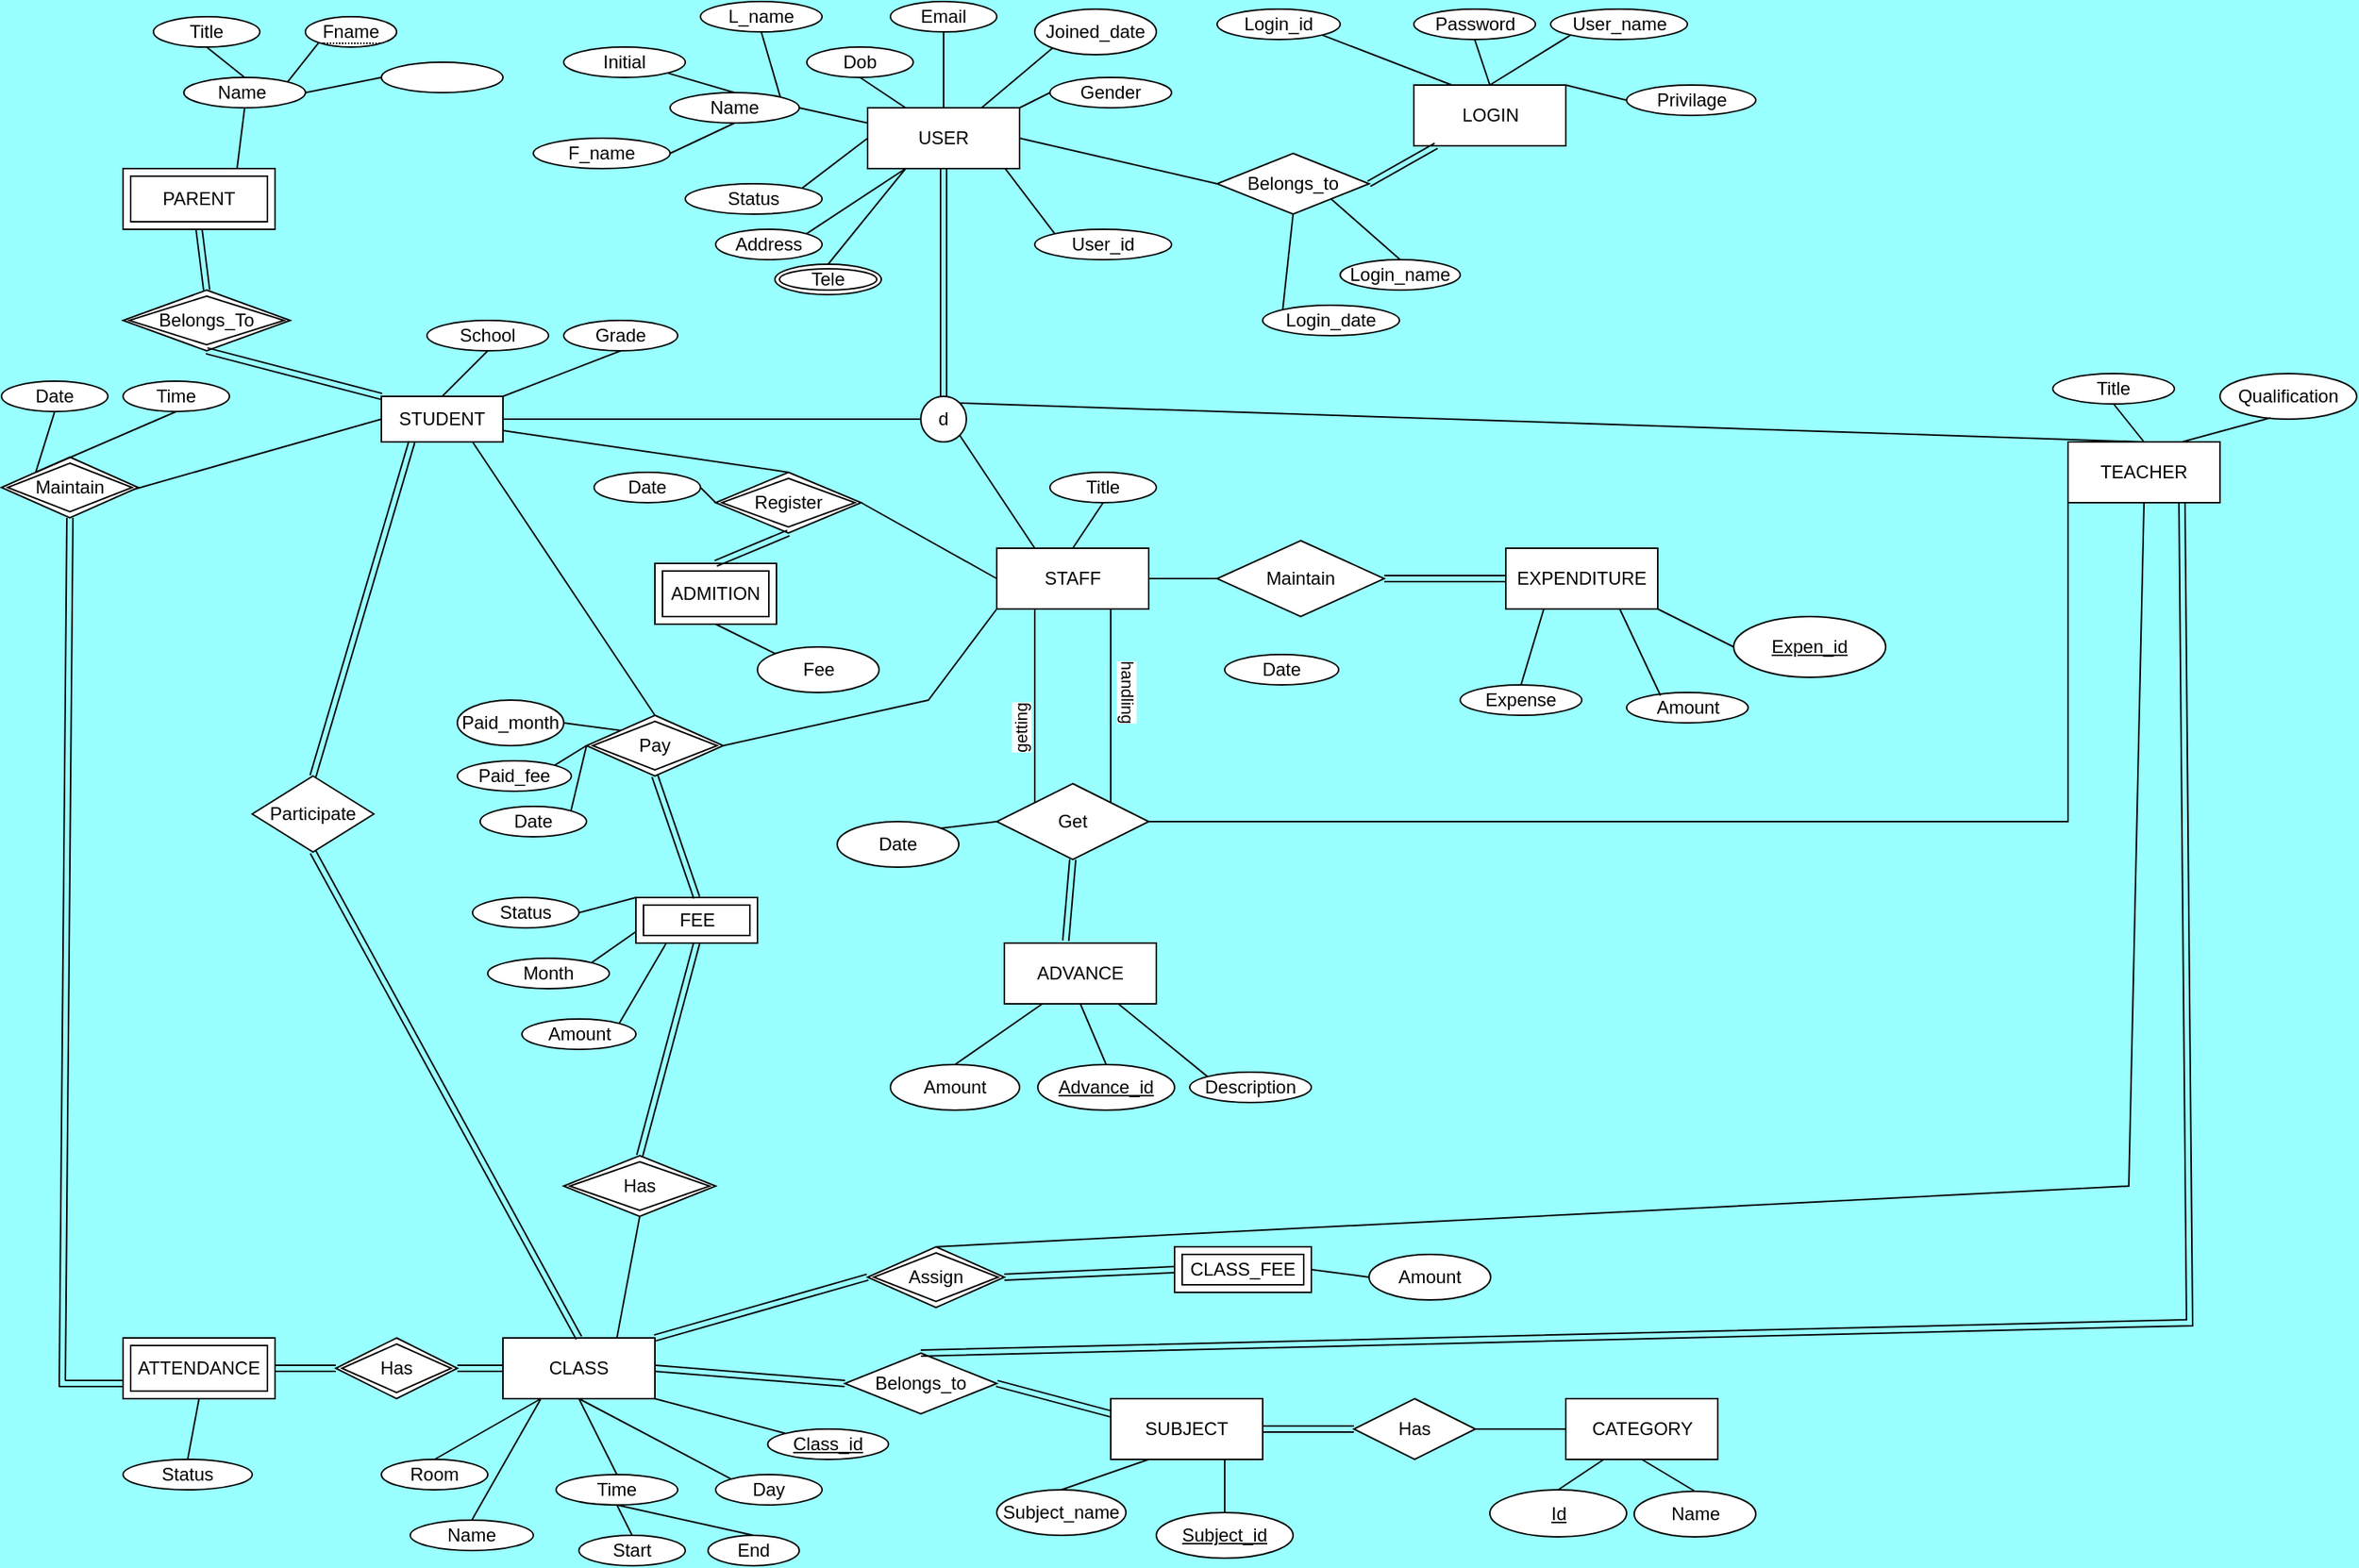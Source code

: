 <mxfile version="14.7.7" type="github">
  <diagram id="R2lEEEUBdFMjLlhIrx00" name="Page-1">
    <mxGraphModel dx="2370" dy="1323" grid="0" gridSize="10" guides="1" tooltips="1" connect="1" arrows="1" fold="1" page="1" pageScale="1" pageWidth="1654" pageHeight="1169" background="#99FFFF" math="0" shadow="0" extFonts="Permanent Marker^https://fonts.googleapis.com/css?family=Permanent+Marker">
      <root>
        <mxCell id="0" />
        <mxCell id="1" parent="0" />
        <mxCell id="NtvPKGdxY3lAQxpsx7hb-1" value="PARENT" style="shape=ext;margin=3;double=1;whiteSpace=wrap;html=1;align=center;" vertex="1" parent="1">
          <mxGeometry x="143" y="206" width="100" height="40" as="geometry" />
        </mxCell>
        <mxCell id="NtvPKGdxY3lAQxpsx7hb-2" value="Name&amp;nbsp;" style="ellipse;whiteSpace=wrap;html=1;align=center;" vertex="1" parent="1">
          <mxGeometry x="183" y="146" width="80" height="20" as="geometry" />
        </mxCell>
        <mxCell id="NtvPKGdxY3lAQxpsx7hb-3" value="" style="ellipse;whiteSpace=wrap;html=1;align=center;" vertex="1" parent="1">
          <mxGeometry x="313" y="136" width="80" height="20" as="geometry" />
        </mxCell>
        <mxCell id="NtvPKGdxY3lAQxpsx7hb-4" value="Title" style="ellipse;whiteSpace=wrap;html=1;align=center;" vertex="1" parent="1">
          <mxGeometry x="163" y="106" width="70" height="20" as="geometry" />
        </mxCell>
        <mxCell id="NtvPKGdxY3lAQxpsx7hb-5" value="&lt;span style=&quot;border-bottom: 1px dotted&quot;&gt;Fname&lt;/span&gt;" style="ellipse;whiteSpace=wrap;html=1;align=center;" vertex="1" parent="1">
          <mxGeometry x="263" y="106" width="60" height="20" as="geometry" />
        </mxCell>
        <mxCell id="NtvPKGdxY3lAQxpsx7hb-6" value="" style="endArrow=none;html=1;rounded=0;entryX=0;entryY=0.5;entryDx=0;entryDy=0;exitX=1;exitY=0.5;exitDx=0;exitDy=0;" edge="1" parent="1" source="NtvPKGdxY3lAQxpsx7hb-2" target="NtvPKGdxY3lAQxpsx7hb-3">
          <mxGeometry relative="1" as="geometry">
            <mxPoint x="403" y="456" as="sourcePoint" />
            <mxPoint x="563" y="456" as="targetPoint" />
          </mxGeometry>
        </mxCell>
        <mxCell id="NtvPKGdxY3lAQxpsx7hb-7" value="" style="endArrow=none;html=1;rounded=0;entryX=0;entryY=1;entryDx=0;entryDy=0;exitX=1;exitY=0;exitDx=0;exitDy=0;" edge="1" parent="1" source="NtvPKGdxY3lAQxpsx7hb-2" target="NtvPKGdxY3lAQxpsx7hb-5">
          <mxGeometry relative="1" as="geometry">
            <mxPoint x="403" y="456" as="sourcePoint" />
            <mxPoint x="563" y="456" as="targetPoint" />
          </mxGeometry>
        </mxCell>
        <mxCell id="NtvPKGdxY3lAQxpsx7hb-8" value="" style="endArrow=none;html=1;rounded=0;entryX=0.5;entryY=1;entryDx=0;entryDy=0;exitX=0.5;exitY=0;exitDx=0;exitDy=0;" edge="1" parent="1" source="NtvPKGdxY3lAQxpsx7hb-2" target="NtvPKGdxY3lAQxpsx7hb-4">
          <mxGeometry relative="1" as="geometry">
            <mxPoint x="403" y="456" as="sourcePoint" />
            <mxPoint x="563" y="456" as="targetPoint" />
          </mxGeometry>
        </mxCell>
        <mxCell id="NtvPKGdxY3lAQxpsx7hb-9" value="" style="endArrow=none;html=1;rounded=0;entryX=0.5;entryY=1;entryDx=0;entryDy=0;exitX=0.75;exitY=0;exitDx=0;exitDy=0;" edge="1" parent="1" source="NtvPKGdxY3lAQxpsx7hb-1" target="NtvPKGdxY3lAQxpsx7hb-2">
          <mxGeometry relative="1" as="geometry">
            <mxPoint x="403" y="456" as="sourcePoint" />
            <mxPoint x="563" y="456" as="targetPoint" />
          </mxGeometry>
        </mxCell>
        <mxCell id="NtvPKGdxY3lAQxpsx7hb-10" value="Belongs_To" style="shape=rhombus;double=1;perimeter=rhombusPerimeter;whiteSpace=wrap;html=1;align=center;" vertex="1" parent="1">
          <mxGeometry x="143" y="286" width="110" height="40" as="geometry" />
        </mxCell>
        <mxCell id="NtvPKGdxY3lAQxpsx7hb-11" value="STUDENT" style="whiteSpace=wrap;html=1;align=center;" vertex="1" parent="1">
          <mxGeometry x="313" y="356" width="80" height="30" as="geometry" />
        </mxCell>
        <mxCell id="NtvPKGdxY3lAQxpsx7hb-12" value="" style="shape=link;html=1;rounded=0;exitX=0.5;exitY=1;exitDx=0;exitDy=0;entryX=0.5;entryY=0;entryDx=0;entryDy=0;" edge="1" parent="1" source="NtvPKGdxY3lAQxpsx7hb-1" target="NtvPKGdxY3lAQxpsx7hb-10">
          <mxGeometry relative="1" as="geometry">
            <mxPoint x="403" y="386" as="sourcePoint" />
            <mxPoint x="563" y="386" as="targetPoint" />
          </mxGeometry>
        </mxCell>
        <mxCell id="NtvPKGdxY3lAQxpsx7hb-13" value="" style="shape=link;html=1;rounded=0;entryX=0;entryY=0;entryDx=0;entryDy=0;" edge="1" parent="1" target="NtvPKGdxY3lAQxpsx7hb-11">
          <mxGeometry relative="1" as="geometry">
            <mxPoint x="198" y="326" as="sourcePoint" />
            <mxPoint x="563" y="386" as="targetPoint" />
          </mxGeometry>
        </mxCell>
        <mxCell id="NtvPKGdxY3lAQxpsx7hb-14" value="School" style="ellipse;whiteSpace=wrap;html=1;align=center;" vertex="1" parent="1">
          <mxGeometry x="343" y="306" width="80" height="20" as="geometry" />
        </mxCell>
        <mxCell id="NtvPKGdxY3lAQxpsx7hb-15" value="Grade" style="ellipse;whiteSpace=wrap;html=1;align=center;" vertex="1" parent="1">
          <mxGeometry x="433" y="306" width="75" height="20" as="geometry" />
        </mxCell>
        <mxCell id="NtvPKGdxY3lAQxpsx7hb-16" value="" style="endArrow=none;html=1;rounded=0;entryX=0.5;entryY=1;entryDx=0;entryDy=0;entryPerimeter=0;exitX=0.5;exitY=0;exitDx=0;exitDy=0;" edge="1" parent="1" source="NtvPKGdxY3lAQxpsx7hb-11" target="NtvPKGdxY3lAQxpsx7hb-14">
          <mxGeometry relative="1" as="geometry">
            <mxPoint x="373" y="196" as="sourcePoint" />
            <mxPoint x="533" y="196" as="targetPoint" />
          </mxGeometry>
        </mxCell>
        <mxCell id="NtvPKGdxY3lAQxpsx7hb-17" value="" style="endArrow=none;html=1;rounded=0;entryX=0.5;entryY=1;entryDx=0;entryDy=0;exitX=1;exitY=0;exitDx=0;exitDy=0;" edge="1" parent="1" source="NtvPKGdxY3lAQxpsx7hb-11" target="NtvPKGdxY3lAQxpsx7hb-15">
          <mxGeometry relative="1" as="geometry">
            <mxPoint x="373" y="196" as="sourcePoint" />
            <mxPoint x="533" y="196" as="targetPoint" />
          </mxGeometry>
        </mxCell>
        <mxCell id="NtvPKGdxY3lAQxpsx7hb-18" value="USER" style="whiteSpace=wrap;html=1;align=center;" vertex="1" parent="1">
          <mxGeometry x="633" y="166" width="100" height="40" as="geometry" />
        </mxCell>
        <mxCell id="NtvPKGdxY3lAQxpsx7hb-19" value="F_name" style="ellipse;whiteSpace=wrap;html=1;align=center;" vertex="1" parent="1">
          <mxGeometry x="413" y="186" width="90" height="20" as="geometry" />
        </mxCell>
        <mxCell id="NtvPKGdxY3lAQxpsx7hb-20" value="Name" style="ellipse;whiteSpace=wrap;html=1;align=center;" vertex="1" parent="1">
          <mxGeometry x="503" y="156" width="85" height="20" as="geometry" />
        </mxCell>
        <mxCell id="NtvPKGdxY3lAQxpsx7hb-21" value="Initial" style="ellipse;whiteSpace=wrap;html=1;align=center;" vertex="1" parent="1">
          <mxGeometry x="433" y="126" width="80" height="20" as="geometry" />
        </mxCell>
        <mxCell id="NtvPKGdxY3lAQxpsx7hb-22" value="L_name" style="ellipse;whiteSpace=wrap;html=1;align=center;" vertex="1" parent="1">
          <mxGeometry x="523" y="96" width="80" height="20" as="geometry" />
        </mxCell>
        <mxCell id="NtvPKGdxY3lAQxpsx7hb-23" value="Status" style="ellipse;whiteSpace=wrap;html=1;align=center;" vertex="1" parent="1">
          <mxGeometry x="513" y="216" width="90" height="20" as="geometry" />
        </mxCell>
        <mxCell id="NtvPKGdxY3lAQxpsx7hb-24" value="Address" style="ellipse;whiteSpace=wrap;html=1;align=center;" vertex="1" parent="1">
          <mxGeometry x="533" y="246" width="70" height="20" as="geometry" />
        </mxCell>
        <mxCell id="NtvPKGdxY3lAQxpsx7hb-25" value="Tele" style="ellipse;shape=doubleEllipse;margin=3;whiteSpace=wrap;html=1;align=center;" vertex="1" parent="1">
          <mxGeometry x="572" y="269" width="70" height="20" as="geometry" />
        </mxCell>
        <mxCell id="NtvPKGdxY3lAQxpsx7hb-26" value="Dob" style="ellipse;whiteSpace=wrap;html=1;align=center;" vertex="1" parent="1">
          <mxGeometry x="593" y="126" width="70" height="20" as="geometry" />
        </mxCell>
        <mxCell id="NtvPKGdxY3lAQxpsx7hb-27" value="Email" style="ellipse;whiteSpace=wrap;html=1;align=center;" vertex="1" parent="1">
          <mxGeometry x="648" y="96" width="70" height="20" as="geometry" />
        </mxCell>
        <mxCell id="NtvPKGdxY3lAQxpsx7hb-28" value="Joined_date" style="ellipse;whiteSpace=wrap;html=1;align=center;" vertex="1" parent="1">
          <mxGeometry x="743" y="101" width="80" height="30" as="geometry" />
        </mxCell>
        <mxCell id="NtvPKGdxY3lAQxpsx7hb-29" value="Gender" style="ellipse;whiteSpace=wrap;html=1;align=center;" vertex="1" parent="1">
          <mxGeometry x="753" y="146" width="80" height="20" as="geometry" />
        </mxCell>
        <mxCell id="NtvPKGdxY3lAQxpsx7hb-30" value="User_id" style="ellipse;whiteSpace=wrap;html=1;align=center;" vertex="1" parent="1">
          <mxGeometry x="743" y="246" width="90" height="20" as="geometry" />
        </mxCell>
        <mxCell id="NtvPKGdxY3lAQxpsx7hb-31" value="" style="endArrow=none;html=1;rounded=0;entryX=0;entryY=0.25;entryDx=0;entryDy=0;exitX=1;exitY=0.5;exitDx=0;exitDy=0;" edge="1" parent="1" source="NtvPKGdxY3lAQxpsx7hb-20" target="NtvPKGdxY3lAQxpsx7hb-18">
          <mxGeometry relative="1" as="geometry">
            <mxPoint x="403" y="246" as="sourcePoint" />
            <mxPoint x="563" y="246" as="targetPoint" />
          </mxGeometry>
        </mxCell>
        <mxCell id="NtvPKGdxY3lAQxpsx7hb-32" value="" style="endArrow=none;html=1;rounded=0;entryX=0.5;entryY=1;entryDx=0;entryDy=0;exitX=1;exitY=0.5;exitDx=0;exitDy=0;" edge="1" parent="1" source="NtvPKGdxY3lAQxpsx7hb-19" target="NtvPKGdxY3lAQxpsx7hb-20">
          <mxGeometry relative="1" as="geometry">
            <mxPoint x="403" y="246" as="sourcePoint" />
            <mxPoint x="563" y="246" as="targetPoint" />
          </mxGeometry>
        </mxCell>
        <mxCell id="NtvPKGdxY3lAQxpsx7hb-33" value="" style="endArrow=none;html=1;rounded=0;entryX=0.5;entryY=0;entryDx=0;entryDy=0;exitX=1;exitY=1;exitDx=0;exitDy=0;" edge="1" parent="1" source="NtvPKGdxY3lAQxpsx7hb-21" target="NtvPKGdxY3lAQxpsx7hb-20">
          <mxGeometry relative="1" as="geometry">
            <mxPoint x="403" y="246" as="sourcePoint" />
            <mxPoint x="563" y="246" as="targetPoint" />
          </mxGeometry>
        </mxCell>
        <mxCell id="NtvPKGdxY3lAQxpsx7hb-34" value="" style="endArrow=none;html=1;rounded=0;entryX=1;entryY=0;entryDx=0;entryDy=0;exitX=0.5;exitY=1;exitDx=0;exitDy=0;" edge="1" parent="1" source="NtvPKGdxY3lAQxpsx7hb-22" target="NtvPKGdxY3lAQxpsx7hb-20">
          <mxGeometry relative="1" as="geometry">
            <mxPoint x="403" y="246" as="sourcePoint" />
            <mxPoint x="563" y="246" as="targetPoint" />
          </mxGeometry>
        </mxCell>
        <mxCell id="NtvPKGdxY3lAQxpsx7hb-35" value="" style="endArrow=none;html=1;rounded=0;entryX=0.25;entryY=0;entryDx=0;entryDy=0;exitX=0.5;exitY=1;exitDx=0;exitDy=0;" edge="1" parent="1" source="NtvPKGdxY3lAQxpsx7hb-26" target="NtvPKGdxY3lAQxpsx7hb-18">
          <mxGeometry relative="1" as="geometry">
            <mxPoint x="403" y="246" as="sourcePoint" />
            <mxPoint x="563" y="246" as="targetPoint" />
          </mxGeometry>
        </mxCell>
        <mxCell id="NtvPKGdxY3lAQxpsx7hb-36" value="" style="endArrow=none;html=1;rounded=0;entryX=0.5;entryY=0;entryDx=0;entryDy=0;exitX=0.5;exitY=1;exitDx=0;exitDy=0;" edge="1" parent="1" source="NtvPKGdxY3lAQxpsx7hb-27" target="NtvPKGdxY3lAQxpsx7hb-18">
          <mxGeometry relative="1" as="geometry">
            <mxPoint x="403" y="246" as="sourcePoint" />
            <mxPoint x="563" y="246" as="targetPoint" />
          </mxGeometry>
        </mxCell>
        <mxCell id="NtvPKGdxY3lAQxpsx7hb-37" value="" style="endArrow=none;html=1;rounded=0;entryX=0.75;entryY=0;entryDx=0;entryDy=0;exitX=0;exitY=1;exitDx=0;exitDy=0;" edge="1" parent="1" source="NtvPKGdxY3lAQxpsx7hb-28" target="NtvPKGdxY3lAQxpsx7hb-18">
          <mxGeometry relative="1" as="geometry">
            <mxPoint x="403" y="246" as="sourcePoint" />
            <mxPoint x="563" y="246" as="targetPoint" />
          </mxGeometry>
        </mxCell>
        <mxCell id="NtvPKGdxY3lAQxpsx7hb-38" value="" style="endArrow=none;html=1;rounded=0;exitX=1;exitY=0;exitDx=0;exitDy=0;entryX=0;entryY=0.5;entryDx=0;entryDy=0;" edge="1" parent="1" source="NtvPKGdxY3lAQxpsx7hb-18" target="NtvPKGdxY3lAQxpsx7hb-29">
          <mxGeometry relative="1" as="geometry">
            <mxPoint x="403" y="246" as="sourcePoint" />
            <mxPoint x="763" y="156" as="targetPoint" />
          </mxGeometry>
        </mxCell>
        <mxCell id="NtvPKGdxY3lAQxpsx7hb-39" value="" style="endArrow=none;html=1;rounded=0;entryX=0;entryY=0.5;entryDx=0;entryDy=0;exitX=1;exitY=0;exitDx=0;exitDy=0;" edge="1" parent="1" source="NtvPKGdxY3lAQxpsx7hb-23" target="NtvPKGdxY3lAQxpsx7hb-18">
          <mxGeometry relative="1" as="geometry">
            <mxPoint x="403" y="246" as="sourcePoint" />
            <mxPoint x="563" y="246" as="targetPoint" />
          </mxGeometry>
        </mxCell>
        <mxCell id="NtvPKGdxY3lAQxpsx7hb-40" value="" style="endArrow=none;html=1;rounded=0;entryX=0.25;entryY=1;entryDx=0;entryDy=0;exitX=1;exitY=0;exitDx=0;exitDy=0;" edge="1" parent="1" source="NtvPKGdxY3lAQxpsx7hb-24" target="NtvPKGdxY3lAQxpsx7hb-18">
          <mxGeometry relative="1" as="geometry">
            <mxPoint x="403" y="246" as="sourcePoint" />
            <mxPoint x="563" y="246" as="targetPoint" />
          </mxGeometry>
        </mxCell>
        <mxCell id="NtvPKGdxY3lAQxpsx7hb-41" value="" style="endArrow=none;html=1;rounded=0;entryX=0.25;entryY=1;entryDx=0;entryDy=0;exitX=0.5;exitY=0;exitDx=0;exitDy=0;" edge="1" parent="1" source="NtvPKGdxY3lAQxpsx7hb-25" target="NtvPKGdxY3lAQxpsx7hb-18">
          <mxGeometry relative="1" as="geometry">
            <mxPoint x="403" y="246" as="sourcePoint" />
            <mxPoint x="563" y="246" as="targetPoint" />
          </mxGeometry>
        </mxCell>
        <mxCell id="NtvPKGdxY3lAQxpsx7hb-42" value="" style="endArrow=none;html=1;rounded=0;entryX=0.904;entryY=0.996;entryDx=0;entryDy=0;entryPerimeter=0;exitX=0;exitY=0;exitDx=0;exitDy=0;" edge="1" parent="1" source="NtvPKGdxY3lAQxpsx7hb-30" target="NtvPKGdxY3lAQxpsx7hb-18">
          <mxGeometry relative="1" as="geometry">
            <mxPoint x="403" y="246" as="sourcePoint" />
            <mxPoint x="563" y="246" as="targetPoint" />
          </mxGeometry>
        </mxCell>
        <mxCell id="NtvPKGdxY3lAQxpsx7hb-43" value="LOGIN" style="whiteSpace=wrap;html=1;align=center;" vertex="1" parent="1">
          <mxGeometry x="992.5" y="151" width="100" height="40" as="geometry" />
        </mxCell>
        <mxCell id="NtvPKGdxY3lAQxpsx7hb-44" value="Login_id" style="ellipse;whiteSpace=wrap;html=1;align=center;" vertex="1" parent="1">
          <mxGeometry x="863" y="101" width="81" height="20" as="geometry" />
        </mxCell>
        <mxCell id="NtvPKGdxY3lAQxpsx7hb-45" value="Password" style="ellipse;whiteSpace=wrap;html=1;align=center;" vertex="1" parent="1">
          <mxGeometry x="992.5" y="101" width="80" height="20" as="geometry" />
        </mxCell>
        <mxCell id="NtvPKGdxY3lAQxpsx7hb-46" value="User_name" style="ellipse;whiteSpace=wrap;html=1;align=center;" vertex="1" parent="1">
          <mxGeometry x="1082.5" y="101" width="90" height="20" as="geometry" />
        </mxCell>
        <mxCell id="NtvPKGdxY3lAQxpsx7hb-47" value="Privilage" style="ellipse;whiteSpace=wrap;html=1;align=center;" vertex="1" parent="1">
          <mxGeometry x="1132.5" y="151" width="85" height="20" as="geometry" />
        </mxCell>
        <mxCell id="NtvPKGdxY3lAQxpsx7hb-48" value="" style="endArrow=none;html=1;rounded=0;entryX=1;entryY=1;entryDx=0;entryDy=0;exitX=0.25;exitY=0;exitDx=0;exitDy=0;" edge="1" parent="1" source="NtvPKGdxY3lAQxpsx7hb-43" target="NtvPKGdxY3lAQxpsx7hb-44">
          <mxGeometry relative="1" as="geometry">
            <mxPoint x="402.5" y="241" as="sourcePoint" />
            <mxPoint x="943" y="116" as="targetPoint" />
          </mxGeometry>
        </mxCell>
        <mxCell id="NtvPKGdxY3lAQxpsx7hb-49" value="" style="endArrow=none;html=1;rounded=0;entryX=0.5;entryY=1;entryDx=0;entryDy=0;exitX=0.5;exitY=0;exitDx=0;exitDy=0;" edge="1" parent="1" source="NtvPKGdxY3lAQxpsx7hb-43" target="NtvPKGdxY3lAQxpsx7hb-45">
          <mxGeometry relative="1" as="geometry">
            <mxPoint x="402.5" y="241" as="sourcePoint" />
            <mxPoint x="562.5" y="241" as="targetPoint" />
          </mxGeometry>
        </mxCell>
        <mxCell id="NtvPKGdxY3lAQxpsx7hb-50" value="" style="endArrow=none;html=1;rounded=0;entryX=0;entryY=1;entryDx=0;entryDy=0;exitX=0.5;exitY=0;exitDx=0;exitDy=0;" edge="1" parent="1" source="NtvPKGdxY3lAQxpsx7hb-43" target="NtvPKGdxY3lAQxpsx7hb-46">
          <mxGeometry relative="1" as="geometry">
            <mxPoint x="402.5" y="241" as="sourcePoint" />
            <mxPoint x="562.5" y="241" as="targetPoint" />
          </mxGeometry>
        </mxCell>
        <mxCell id="NtvPKGdxY3lAQxpsx7hb-51" value="" style="endArrow=none;html=1;rounded=0;entryX=0;entryY=0.5;entryDx=0;entryDy=0;exitX=1;exitY=0;exitDx=0;exitDy=0;" edge="1" parent="1" source="NtvPKGdxY3lAQxpsx7hb-43" target="NtvPKGdxY3lAQxpsx7hb-47">
          <mxGeometry relative="1" as="geometry">
            <mxPoint x="1102.5" y="171" as="sourcePoint" />
            <mxPoint x="1132.5" y="151" as="targetPoint" />
          </mxGeometry>
        </mxCell>
        <mxCell id="NtvPKGdxY3lAQxpsx7hb-52" value="" style="shape=link;html=1;rounded=0;exitX=1;exitY=0.5;exitDx=0;exitDy=0;" edge="1" parent="1" source="NtvPKGdxY3lAQxpsx7hb-53" target="NtvPKGdxY3lAQxpsx7hb-43">
          <mxGeometry relative="1" as="geometry">
            <mxPoint x="1042.5" y="261" as="sourcePoint" />
            <mxPoint x="562.5" y="241" as="targetPoint" />
          </mxGeometry>
        </mxCell>
        <mxCell id="NtvPKGdxY3lAQxpsx7hb-53" value="Belongs_to" style="shape=rhombus;perimeter=rhombusPerimeter;whiteSpace=wrap;html=1;align=center;" vertex="1" parent="1">
          <mxGeometry x="863" y="196" width="100" height="40" as="geometry" />
        </mxCell>
        <mxCell id="NtvPKGdxY3lAQxpsx7hb-54" value="" style="endArrow=none;html=1;rounded=0;entryX=0;entryY=0.5;entryDx=0;entryDy=0;exitX=1;exitY=0.5;exitDx=0;exitDy=0;" edge="1" parent="1" source="NtvPKGdxY3lAQxpsx7hb-18" target="NtvPKGdxY3lAQxpsx7hb-53">
          <mxGeometry relative="1" as="geometry">
            <mxPoint x="403" y="386" as="sourcePoint" />
            <mxPoint x="563" y="386" as="targetPoint" />
          </mxGeometry>
        </mxCell>
        <mxCell id="NtvPKGdxY3lAQxpsx7hb-55" value="Login_name" style="ellipse;whiteSpace=wrap;html=1;align=center;" vertex="1" parent="1">
          <mxGeometry x="944" y="266" width="79" height="20" as="geometry" />
        </mxCell>
        <mxCell id="NtvPKGdxY3lAQxpsx7hb-56" value="Login_date" style="ellipse;whiteSpace=wrap;html=1;align=center;" vertex="1" parent="1">
          <mxGeometry x="893" y="296" width="90" height="20" as="geometry" />
        </mxCell>
        <mxCell id="NtvPKGdxY3lAQxpsx7hb-57" value="" style="endArrow=none;html=1;rounded=0;entryX=0.5;entryY=1;entryDx=0;entryDy=0;exitX=0;exitY=0;exitDx=0;exitDy=0;" edge="1" parent="1" source="NtvPKGdxY3lAQxpsx7hb-56" target="NtvPKGdxY3lAQxpsx7hb-53">
          <mxGeometry relative="1" as="geometry">
            <mxPoint x="403" y="386" as="sourcePoint" />
            <mxPoint x="563" y="386" as="targetPoint" />
          </mxGeometry>
        </mxCell>
        <mxCell id="NtvPKGdxY3lAQxpsx7hb-58" value="" style="endArrow=none;html=1;rounded=0;entryX=1;entryY=1;entryDx=0;entryDy=0;exitX=0.5;exitY=0;exitDx=0;exitDy=0;" edge="1" parent="1" source="NtvPKGdxY3lAQxpsx7hb-55" target="NtvPKGdxY3lAQxpsx7hb-53">
          <mxGeometry relative="1" as="geometry">
            <mxPoint x="403" y="386" as="sourcePoint" />
            <mxPoint x="563" y="386" as="targetPoint" />
          </mxGeometry>
        </mxCell>
        <mxCell id="NtvPKGdxY3lAQxpsx7hb-59" value="" style="shape=link;html=1;rounded=0;entryX=0.5;entryY=1;entryDx=0;entryDy=0;exitX=0.5;exitY=0;exitDx=0;exitDy=0;" edge="1" parent="1" source="NtvPKGdxY3lAQxpsx7hb-60" target="NtvPKGdxY3lAQxpsx7hb-18">
          <mxGeometry relative="1" as="geometry">
            <mxPoint x="683" y="356" as="sourcePoint" />
            <mxPoint x="563" y="386" as="targetPoint" />
          </mxGeometry>
        </mxCell>
        <mxCell id="NtvPKGdxY3lAQxpsx7hb-60" value="d" style="ellipse;whiteSpace=wrap;html=1;aspect=fixed;" vertex="1" parent="1">
          <mxGeometry x="668" y="356" width="30" height="30" as="geometry" />
        </mxCell>
        <mxCell id="NtvPKGdxY3lAQxpsx7hb-61" value="" style="endArrow=none;html=1;rounded=0;entryX=0;entryY=0.5;entryDx=0;entryDy=0;exitX=1;exitY=0.5;exitDx=0;exitDy=0;" edge="1" parent="1" source="NtvPKGdxY3lAQxpsx7hb-11" target="NtvPKGdxY3lAQxpsx7hb-60">
          <mxGeometry relative="1" as="geometry">
            <mxPoint x="643" y="636" as="sourcePoint" />
            <mxPoint x="803" y="636" as="targetPoint" />
          </mxGeometry>
        </mxCell>
        <mxCell id="NtvPKGdxY3lAQxpsx7hb-62" value="" style="endArrow=none;html=1;rounded=0;entryX=0;entryY=0.5;entryDx=0;entryDy=0;exitX=0.91;exitY=0.568;exitDx=0;exitDy=0;exitPerimeter=0;" edge="1" parent="1" source="NtvPKGdxY3lAQxpsx7hb-66" target="NtvPKGdxY3lAQxpsx7hb-11">
          <mxGeometry relative="1" as="geometry">
            <mxPoint x="113" y="396" as="sourcePoint" />
            <mxPoint x="803" y="636" as="targetPoint" />
          </mxGeometry>
        </mxCell>
        <mxCell id="NtvPKGdxY3lAQxpsx7hb-63" value="Date" style="ellipse;whiteSpace=wrap;html=1;align=center;" vertex="1" parent="1">
          <mxGeometry x="63" y="346" width="70" height="20" as="geometry" />
        </mxCell>
        <mxCell id="NtvPKGdxY3lAQxpsx7hb-64" value="Time" style="ellipse;whiteSpace=wrap;html=1;align=center;" vertex="1" parent="1">
          <mxGeometry x="143" y="346" width="70" height="20" as="geometry" />
        </mxCell>
        <mxCell id="NtvPKGdxY3lAQxpsx7hb-65" value="" style="endArrow=none;html=1;rounded=0;entryX=0.5;entryY=1;entryDx=0;entryDy=0;exitX=0;exitY=0;exitDx=0;exitDy=0;" edge="1" parent="1" source="NtvPKGdxY3lAQxpsx7hb-66" target="NtvPKGdxY3lAQxpsx7hb-63">
          <mxGeometry relative="1" as="geometry">
            <mxPoint x="643" y="636" as="sourcePoint" />
            <mxPoint x="803" y="636" as="targetPoint" />
          </mxGeometry>
        </mxCell>
        <mxCell id="NtvPKGdxY3lAQxpsx7hb-66" value="Maintain" style="shape=rhombus;double=1;perimeter=rhombusPerimeter;whiteSpace=wrap;html=1;align=center;" vertex="1" parent="1">
          <mxGeometry x="63" y="396" width="90" height="40" as="geometry" />
        </mxCell>
        <mxCell id="NtvPKGdxY3lAQxpsx7hb-67" value="" style="endArrow=none;html=1;rounded=0;entryX=0.5;entryY=1;entryDx=0;entryDy=0;exitX=0;exitY=0;exitDx=0;exitDy=0;" edge="1" parent="1" source="NtvPKGdxY3lAQxpsx7hb-66" target="NtvPKGdxY3lAQxpsx7hb-64">
          <mxGeometry relative="1" as="geometry">
            <mxPoint x="643" y="636" as="sourcePoint" />
            <mxPoint x="803" y="636" as="targetPoint" />
          </mxGeometry>
        </mxCell>
        <mxCell id="NtvPKGdxY3lAQxpsx7hb-68" value="" style="shape=link;html=1;rounded=0;entryX=0.5;entryY=1;entryDx=0;entryDy=0;exitX=0;exitY=0.75;exitDx=0;exitDy=0;" edge="1" parent="1" source="NtvPKGdxY3lAQxpsx7hb-70" target="NtvPKGdxY3lAQxpsx7hb-66">
          <mxGeometry relative="1" as="geometry">
            <mxPoint x="103" y="966" as="sourcePoint" />
            <mxPoint x="803" y="636" as="targetPoint" />
            <Array as="points">
              <mxPoint x="103" y="1006" />
            </Array>
          </mxGeometry>
        </mxCell>
        <mxCell id="NtvPKGdxY3lAQxpsx7hb-69" value="M" style="resizable=0;html=1;align=left;verticalAlign=bottom;" connectable="0" vertex="1" parent="NtvPKGdxY3lAQxpsx7hb-68">
          <mxGeometry x="-1" relative="1" as="geometry" />
        </mxCell>
        <mxCell id="NtvPKGdxY3lAQxpsx7hb-70" value="ATTENDANCE" style="shape=ext;margin=3;double=1;whiteSpace=wrap;html=1;align=center;" vertex="1" parent="1">
          <mxGeometry x="143" y="976" width="100" height="40" as="geometry" />
        </mxCell>
        <mxCell id="NtvPKGdxY3lAQxpsx7hb-71" value="Status" style="ellipse;whiteSpace=wrap;html=1;align=center;" vertex="1" parent="1">
          <mxGeometry x="143" y="1056" width="85" height="20" as="geometry" />
        </mxCell>
        <mxCell id="NtvPKGdxY3lAQxpsx7hb-72" value="" style="endArrow=none;html=1;rounded=0;entryX=0.5;entryY=0;entryDx=0;entryDy=0;exitX=0.5;exitY=1;exitDx=0;exitDy=0;" edge="1" parent="1" source="NtvPKGdxY3lAQxpsx7hb-70" target="NtvPKGdxY3lAQxpsx7hb-71">
          <mxGeometry relative="1" as="geometry">
            <mxPoint x="643" y="786" as="sourcePoint" />
            <mxPoint x="803" y="786" as="targetPoint" />
          </mxGeometry>
        </mxCell>
        <mxCell id="NtvPKGdxY3lAQxpsx7hb-73" value="Has" style="shape=rhombus;double=1;perimeter=rhombusPerimeter;whiteSpace=wrap;html=1;align=center;" vertex="1" parent="1">
          <mxGeometry x="283" y="976" width="80" height="40" as="geometry" />
        </mxCell>
        <mxCell id="NtvPKGdxY3lAQxpsx7hb-74" value="" style="shape=link;html=1;rounded=0;exitX=1;exitY=0.5;exitDx=0;exitDy=0;entryX=0;entryY=0.5;entryDx=0;entryDy=0;" edge="1" parent="1" source="NtvPKGdxY3lAQxpsx7hb-70" target="NtvPKGdxY3lAQxpsx7hb-73">
          <mxGeometry relative="1" as="geometry">
            <mxPoint x="643" y="786" as="sourcePoint" />
            <mxPoint x="803" y="786" as="targetPoint" />
          </mxGeometry>
        </mxCell>
        <mxCell id="NtvPKGdxY3lAQxpsx7hb-75" value="CLASS" style="whiteSpace=wrap;html=1;align=center;" vertex="1" parent="1">
          <mxGeometry x="393" y="976" width="100" height="40" as="geometry" />
        </mxCell>
        <mxCell id="NtvPKGdxY3lAQxpsx7hb-76" value="" style="shape=link;html=1;rounded=0;exitX=1;exitY=0.5;exitDx=0;exitDy=0;entryX=0;entryY=0.5;entryDx=0;entryDy=0;" edge="1" parent="1" source="NtvPKGdxY3lAQxpsx7hb-73" target="NtvPKGdxY3lAQxpsx7hb-75">
          <mxGeometry relative="1" as="geometry">
            <mxPoint x="643" y="786" as="sourcePoint" />
            <mxPoint x="803" y="786" as="targetPoint" />
          </mxGeometry>
        </mxCell>
        <mxCell id="NtvPKGdxY3lAQxpsx7hb-77" value="Room" style="ellipse;whiteSpace=wrap;html=1;align=center;" vertex="1" parent="1">
          <mxGeometry x="313" y="1056" width="70" height="20" as="geometry" />
        </mxCell>
        <mxCell id="NtvPKGdxY3lAQxpsx7hb-78" value="Name" style="ellipse;whiteSpace=wrap;html=1;align=center;" vertex="1" parent="1">
          <mxGeometry x="332" y="1096" width="81" height="20" as="geometry" />
        </mxCell>
        <mxCell id="NtvPKGdxY3lAQxpsx7hb-79" value="Time" style="ellipse;whiteSpace=wrap;html=1;align=center;" vertex="1" parent="1">
          <mxGeometry x="428" y="1066" width="80" height="20" as="geometry" />
        </mxCell>
        <mxCell id="NtvPKGdxY3lAQxpsx7hb-80" value="Start" style="ellipse;whiteSpace=wrap;html=1;align=center;" vertex="1" parent="1">
          <mxGeometry x="443" y="1106" width="70" height="20" as="geometry" />
        </mxCell>
        <mxCell id="NtvPKGdxY3lAQxpsx7hb-81" value="End" style="ellipse;whiteSpace=wrap;html=1;align=center;" vertex="1" parent="1">
          <mxGeometry x="528" y="1106" width="60" height="20" as="geometry" />
        </mxCell>
        <mxCell id="NtvPKGdxY3lAQxpsx7hb-82" value="Class_id" style="ellipse;whiteSpace=wrap;html=1;align=center;fontStyle=4;" vertex="1" parent="1">
          <mxGeometry x="567.25" y="1036" width="79.5" height="20" as="geometry" />
        </mxCell>
        <mxCell id="NtvPKGdxY3lAQxpsx7hb-83" value="Day" style="ellipse;whiteSpace=wrap;html=1;align=center;" vertex="1" parent="1">
          <mxGeometry x="533" y="1066" width="70" height="20" as="geometry" />
        </mxCell>
        <mxCell id="NtvPKGdxY3lAQxpsx7hb-84" value="" style="endArrow=none;html=1;rounded=0;entryX=0.25;entryY=1;entryDx=0;entryDy=0;exitX=0.5;exitY=0;exitDx=0;exitDy=0;" edge="1" parent="1" source="NtvPKGdxY3lAQxpsx7hb-77" target="NtvPKGdxY3lAQxpsx7hb-75">
          <mxGeometry relative="1" as="geometry">
            <mxPoint x="643" y="636" as="sourcePoint" />
            <mxPoint x="803" y="636" as="targetPoint" />
          </mxGeometry>
        </mxCell>
        <mxCell id="NtvPKGdxY3lAQxpsx7hb-85" value="" style="endArrow=none;html=1;rounded=0;exitX=0.5;exitY=0;exitDx=0;exitDy=0;entryX=0.5;entryY=1;entryDx=0;entryDy=0;" edge="1" parent="1" source="NtvPKGdxY3lAQxpsx7hb-79" target="NtvPKGdxY3lAQxpsx7hb-75">
          <mxGeometry relative="1" as="geometry">
            <mxPoint x="643" y="636" as="sourcePoint" />
            <mxPoint x="803" y="636" as="targetPoint" />
          </mxGeometry>
        </mxCell>
        <mxCell id="NtvPKGdxY3lAQxpsx7hb-86" value="" style="endArrow=none;html=1;rounded=0;exitX=0.5;exitY=0;exitDx=0;exitDy=0;entryX=0.25;entryY=1;entryDx=0;entryDy=0;" edge="1" parent="1" source="NtvPKGdxY3lAQxpsx7hb-78" target="NtvPKGdxY3lAQxpsx7hb-75">
          <mxGeometry relative="1" as="geometry">
            <mxPoint x="643" y="636" as="sourcePoint" />
            <mxPoint x="803" y="636" as="targetPoint" />
          </mxGeometry>
        </mxCell>
        <mxCell id="NtvPKGdxY3lAQxpsx7hb-87" value="" style="endArrow=none;html=1;rounded=0;entryX=0.5;entryY=0;entryDx=0;entryDy=0;exitX=0.5;exitY=1;exitDx=0;exitDy=0;" edge="1" parent="1" source="NtvPKGdxY3lAQxpsx7hb-79" target="NtvPKGdxY3lAQxpsx7hb-80">
          <mxGeometry relative="1" as="geometry">
            <mxPoint x="643" y="636" as="sourcePoint" />
            <mxPoint x="803" y="636" as="targetPoint" />
          </mxGeometry>
        </mxCell>
        <mxCell id="NtvPKGdxY3lAQxpsx7hb-88" value="" style="endArrow=none;html=1;rounded=0;entryX=0.5;entryY=0;entryDx=0;entryDy=0;exitX=0.5;exitY=1;exitDx=0;exitDy=0;" edge="1" parent="1" source="NtvPKGdxY3lAQxpsx7hb-79" target="NtvPKGdxY3lAQxpsx7hb-81">
          <mxGeometry relative="1" as="geometry">
            <mxPoint x="643" y="636" as="sourcePoint" />
            <mxPoint x="803" y="636" as="targetPoint" />
          </mxGeometry>
        </mxCell>
        <mxCell id="NtvPKGdxY3lAQxpsx7hb-89" value="" style="endArrow=none;html=1;rounded=0;entryX=0;entryY=0;entryDx=0;entryDy=0;exitX=0.5;exitY=1;exitDx=0;exitDy=0;" edge="1" parent="1" source="NtvPKGdxY3lAQxpsx7hb-75" target="NtvPKGdxY3lAQxpsx7hb-83">
          <mxGeometry relative="1" as="geometry">
            <mxPoint x="643" y="636" as="sourcePoint" />
            <mxPoint x="803" y="636" as="targetPoint" />
          </mxGeometry>
        </mxCell>
        <mxCell id="NtvPKGdxY3lAQxpsx7hb-90" value="" style="endArrow=none;html=1;rounded=0;entryX=0;entryY=0;entryDx=0;entryDy=0;exitX=1;exitY=1;exitDx=0;exitDy=0;" edge="1" parent="1" source="NtvPKGdxY3lAQxpsx7hb-75" target="NtvPKGdxY3lAQxpsx7hb-82">
          <mxGeometry relative="1" as="geometry">
            <mxPoint x="643" y="636" as="sourcePoint" />
            <mxPoint x="803" y="636" as="targetPoint" />
          </mxGeometry>
        </mxCell>
        <mxCell id="NtvPKGdxY3lAQxpsx7hb-91" value="" style="shape=link;html=1;rounded=0;entryX=0.25;entryY=1;entryDx=0;entryDy=0;exitX=0.5;exitY=0;exitDx=0;exitDy=0;" edge="1" parent="1" source="NtvPKGdxY3lAQxpsx7hb-92" target="NtvPKGdxY3lAQxpsx7hb-11">
          <mxGeometry relative="1" as="geometry">
            <mxPoint x="333" y="606" as="sourcePoint" />
            <mxPoint x="803" y="636" as="targetPoint" />
          </mxGeometry>
        </mxCell>
        <mxCell id="NtvPKGdxY3lAQxpsx7hb-92" value="Participate" style="shape=rhombus;perimeter=rhombusPerimeter;whiteSpace=wrap;html=1;align=center;" vertex="1" parent="1">
          <mxGeometry x="228" y="606" width="80" height="50" as="geometry" />
        </mxCell>
        <mxCell id="NtvPKGdxY3lAQxpsx7hb-93" value="" style="shape=link;html=1;rounded=0;entryX=0.5;entryY=0;entryDx=0;entryDy=0;exitX=0.5;exitY=1;exitDx=0;exitDy=0;" edge="1" parent="1" source="NtvPKGdxY3lAQxpsx7hb-92" target="NtvPKGdxY3lAQxpsx7hb-75">
          <mxGeometry relative="1" as="geometry">
            <mxPoint x="643" y="636" as="sourcePoint" />
            <mxPoint x="803" y="636" as="targetPoint" />
          </mxGeometry>
        </mxCell>
        <mxCell id="NtvPKGdxY3lAQxpsx7hb-94" value="Pay" style="shape=rhombus;double=1;perimeter=rhombusPerimeter;whiteSpace=wrap;html=1;align=center;" vertex="1" parent="1">
          <mxGeometry x="448" y="566" width="90" height="40" as="geometry" />
        </mxCell>
        <mxCell id="NtvPKGdxY3lAQxpsx7hb-95" value="FEE" style="shape=ext;margin=3;double=1;whiteSpace=wrap;html=1;align=center;" vertex="1" parent="1">
          <mxGeometry x="480.5" y="686" width="80" height="30" as="geometry" />
        </mxCell>
        <mxCell id="NtvPKGdxY3lAQxpsx7hb-96" value="Has" style="shape=rhombus;double=1;perimeter=rhombusPerimeter;whiteSpace=wrap;html=1;align=center;" vertex="1" parent="1">
          <mxGeometry x="433" y="856" width="100" height="40" as="geometry" />
        </mxCell>
        <mxCell id="NtvPKGdxY3lAQxpsx7hb-97" value="" style="endArrow=none;html=1;rounded=0;entryX=0.75;entryY=1;entryDx=0;entryDy=0;exitX=0.5;exitY=0;exitDx=0;exitDy=0;" edge="1" parent="1" source="NtvPKGdxY3lAQxpsx7hb-94" target="NtvPKGdxY3lAQxpsx7hb-11">
          <mxGeometry relative="1" as="geometry">
            <mxPoint x="643" y="636" as="sourcePoint" />
            <mxPoint x="803" y="636" as="targetPoint" />
          </mxGeometry>
        </mxCell>
        <mxCell id="NtvPKGdxY3lAQxpsx7hb-98" value="Paid_month" style="ellipse;whiteSpace=wrap;html=1;align=center;" vertex="1" parent="1">
          <mxGeometry x="363" y="556" width="70" height="30" as="geometry" />
        </mxCell>
        <mxCell id="NtvPKGdxY3lAQxpsx7hb-99" value="Paid_fee" style="ellipse;whiteSpace=wrap;html=1;align=center;" vertex="1" parent="1">
          <mxGeometry x="363" y="596" width="75" height="20" as="geometry" />
        </mxCell>
        <mxCell id="NtvPKGdxY3lAQxpsx7hb-100" value="" style="endArrow=none;html=1;rounded=0;entryX=0;entryY=0;entryDx=0;entryDy=0;exitX=1;exitY=0.5;exitDx=0;exitDy=0;" edge="1" parent="1" source="NtvPKGdxY3lAQxpsx7hb-98" target="NtvPKGdxY3lAQxpsx7hb-94">
          <mxGeometry relative="1" as="geometry">
            <mxPoint x="648" y="746" as="sourcePoint" />
            <mxPoint x="808" y="746" as="targetPoint" />
          </mxGeometry>
        </mxCell>
        <mxCell id="NtvPKGdxY3lAQxpsx7hb-101" value="" style="endArrow=none;html=1;rounded=0;entryX=0;entryY=0.5;entryDx=0;entryDy=0;exitX=1;exitY=0;exitDx=0;exitDy=0;" edge="1" parent="1" source="NtvPKGdxY3lAQxpsx7hb-99" target="NtvPKGdxY3lAQxpsx7hb-94">
          <mxGeometry relative="1" as="geometry">
            <mxPoint x="648" y="746" as="sourcePoint" />
            <mxPoint x="808" y="746" as="targetPoint" />
          </mxGeometry>
        </mxCell>
        <mxCell id="NtvPKGdxY3lAQxpsx7hb-102" value="Date" style="ellipse;whiteSpace=wrap;html=1;align=center;" vertex="1" parent="1">
          <mxGeometry x="378" y="626" width="70" height="20" as="geometry" />
        </mxCell>
        <mxCell id="NtvPKGdxY3lAQxpsx7hb-103" value="" style="endArrow=none;html=1;rounded=0;entryX=0;entryY=0.5;entryDx=0;entryDy=0;exitX=1;exitY=0;exitDx=0;exitDy=0;" edge="1" parent="1" source="NtvPKGdxY3lAQxpsx7hb-102" target="NtvPKGdxY3lAQxpsx7hb-94">
          <mxGeometry relative="1" as="geometry">
            <mxPoint x="648" y="746" as="sourcePoint" />
            <mxPoint x="808" y="746" as="targetPoint" />
          </mxGeometry>
        </mxCell>
        <mxCell id="NtvPKGdxY3lAQxpsx7hb-104" value="" style="shape=link;html=1;rounded=0;entryX=0.5;entryY=1;entryDx=0;entryDy=0;exitX=0.5;exitY=0;exitDx=0;exitDy=0;" edge="1" parent="1" source="NtvPKGdxY3lAQxpsx7hb-95" target="NtvPKGdxY3lAQxpsx7hb-94">
          <mxGeometry relative="1" as="geometry">
            <mxPoint x="643" y="636" as="sourcePoint" />
            <mxPoint x="803" y="636" as="targetPoint" />
          </mxGeometry>
        </mxCell>
        <mxCell id="NtvPKGdxY3lAQxpsx7hb-105" value="Month" style="ellipse;whiteSpace=wrap;html=1;align=center;" vertex="1" parent="1">
          <mxGeometry x="383" y="726" width="80" height="20" as="geometry" />
        </mxCell>
        <mxCell id="NtvPKGdxY3lAQxpsx7hb-106" value="Amount" style="ellipse;whiteSpace=wrap;html=1;align=center;" vertex="1" parent="1">
          <mxGeometry x="405.5" y="766" width="75" height="20" as="geometry" />
        </mxCell>
        <mxCell id="NtvPKGdxY3lAQxpsx7hb-107" value="Status" style="ellipse;whiteSpace=wrap;html=1;align=center;" vertex="1" parent="1">
          <mxGeometry x="373" y="686" width="70" height="20" as="geometry" />
        </mxCell>
        <mxCell id="NtvPKGdxY3lAQxpsx7hb-108" value="" style="endArrow=none;html=1;rounded=0;entryX=0;entryY=0;entryDx=0;entryDy=0;exitX=1;exitY=0.5;exitDx=0;exitDy=0;" edge="1" parent="1" source="NtvPKGdxY3lAQxpsx7hb-107" target="NtvPKGdxY3lAQxpsx7hb-95">
          <mxGeometry relative="1" as="geometry">
            <mxPoint x="643" y="636" as="sourcePoint" />
            <mxPoint x="803" y="636" as="targetPoint" />
          </mxGeometry>
        </mxCell>
        <mxCell id="NtvPKGdxY3lAQxpsx7hb-109" value="" style="endArrow=none;html=1;rounded=0;entryX=0;entryY=0.75;entryDx=0;entryDy=0;exitX=1;exitY=0;exitDx=0;exitDy=0;" edge="1" parent="1" source="NtvPKGdxY3lAQxpsx7hb-105" target="NtvPKGdxY3lAQxpsx7hb-95">
          <mxGeometry relative="1" as="geometry">
            <mxPoint x="643" y="636" as="sourcePoint" />
            <mxPoint x="803" y="636" as="targetPoint" />
          </mxGeometry>
        </mxCell>
        <mxCell id="NtvPKGdxY3lAQxpsx7hb-110" value="" style="endArrow=none;html=1;rounded=0;entryX=0.25;entryY=1;entryDx=0;entryDy=0;exitX=1;exitY=0;exitDx=0;exitDy=0;" edge="1" parent="1" source="NtvPKGdxY3lAQxpsx7hb-106" target="NtvPKGdxY3lAQxpsx7hb-95">
          <mxGeometry relative="1" as="geometry">
            <mxPoint x="463" y="636" as="sourcePoint" />
            <mxPoint x="803" y="636" as="targetPoint" />
          </mxGeometry>
        </mxCell>
        <mxCell id="NtvPKGdxY3lAQxpsx7hb-111" value="" style="shape=link;html=1;rounded=0;entryX=0.5;entryY=1;entryDx=0;entryDy=0;exitX=0.5;exitY=0;exitDx=0;exitDy=0;" edge="1" parent="1" source="NtvPKGdxY3lAQxpsx7hb-96" target="NtvPKGdxY3lAQxpsx7hb-95">
          <mxGeometry relative="1" as="geometry">
            <mxPoint x="643" y="636" as="sourcePoint" />
            <mxPoint x="803" y="636" as="targetPoint" />
          </mxGeometry>
        </mxCell>
        <mxCell id="NtvPKGdxY3lAQxpsx7hb-112" value="" style="endArrow=none;html=1;rounded=0;entryX=0.75;entryY=0;entryDx=0;entryDy=0;exitX=0.5;exitY=1;exitDx=0;exitDy=0;" edge="1" parent="1" source="NtvPKGdxY3lAQxpsx7hb-96" target="NtvPKGdxY3lAQxpsx7hb-75">
          <mxGeometry relative="1" as="geometry">
            <mxPoint x="643" y="636" as="sourcePoint" />
            <mxPoint x="803" y="636" as="targetPoint" />
          </mxGeometry>
        </mxCell>
        <mxCell id="NtvPKGdxY3lAQxpsx7hb-113" value="Register" style="shape=rhombus;double=1;perimeter=rhombusPerimeter;whiteSpace=wrap;html=1;align=center;" vertex="1" parent="1">
          <mxGeometry x="533" y="406" width="95.75" height="40" as="geometry" />
        </mxCell>
        <mxCell id="NtvPKGdxY3lAQxpsx7hb-114" value="ADMITION" style="shape=ext;margin=3;double=1;whiteSpace=wrap;html=1;align=center;" vertex="1" parent="1">
          <mxGeometry x="493" y="466" width="80" height="40" as="geometry" />
        </mxCell>
        <mxCell id="NtvPKGdxY3lAQxpsx7hb-115" value="" style="endArrow=none;html=1;rounded=0;entryX=1;entryY=0.75;entryDx=0;entryDy=0;exitX=0.5;exitY=0;exitDx=0;exitDy=0;" edge="1" parent="1" source="NtvPKGdxY3lAQxpsx7hb-113" target="NtvPKGdxY3lAQxpsx7hb-11">
          <mxGeometry relative="1" as="geometry">
            <mxPoint x="643" y="636" as="sourcePoint" />
            <mxPoint x="803" y="636" as="targetPoint" />
          </mxGeometry>
        </mxCell>
        <mxCell id="NtvPKGdxY3lAQxpsx7hb-116" value="Date" style="ellipse;whiteSpace=wrap;html=1;align=center;" vertex="1" parent="1">
          <mxGeometry x="453" y="406" width="70" height="20" as="geometry" />
        </mxCell>
        <mxCell id="NtvPKGdxY3lAQxpsx7hb-117" value="" style="endArrow=none;html=1;rounded=0;entryX=1;entryY=0.5;entryDx=0;entryDy=0;exitX=0;exitY=0.5;exitDx=0;exitDy=0;" edge="1" parent="1" source="NtvPKGdxY3lAQxpsx7hb-113" target="NtvPKGdxY3lAQxpsx7hb-116">
          <mxGeometry relative="1" as="geometry">
            <mxPoint x="643" y="636" as="sourcePoint" />
            <mxPoint x="803" y="636" as="targetPoint" />
          </mxGeometry>
        </mxCell>
        <mxCell id="NtvPKGdxY3lAQxpsx7hb-118" value="Fee" style="ellipse;whiteSpace=wrap;html=1;align=center;" vertex="1" parent="1">
          <mxGeometry x="560.5" y="521" width="80" height="30" as="geometry" />
        </mxCell>
        <mxCell id="NtvPKGdxY3lAQxpsx7hb-119" value="" style="endArrow=none;html=1;rounded=0;entryX=0.5;entryY=1;entryDx=0;entryDy=0;exitX=0;exitY=0;exitDx=0;exitDy=0;" edge="1" parent="1" source="NtvPKGdxY3lAQxpsx7hb-118" target="NtvPKGdxY3lAQxpsx7hb-114">
          <mxGeometry relative="1" as="geometry">
            <mxPoint x="643" y="636" as="sourcePoint" />
            <mxPoint x="803" y="636" as="targetPoint" />
          </mxGeometry>
        </mxCell>
        <mxCell id="NtvPKGdxY3lAQxpsx7hb-120" value="" style="shape=link;html=1;rounded=0;entryX=0.5;entryY=1;entryDx=0;entryDy=0;exitX=0.5;exitY=0;exitDx=0;exitDy=0;" edge="1" parent="1" source="NtvPKGdxY3lAQxpsx7hb-114" target="NtvPKGdxY3lAQxpsx7hb-113">
          <mxGeometry relative="1" as="geometry">
            <mxPoint x="643" y="636" as="sourcePoint" />
            <mxPoint x="803" y="636" as="targetPoint" />
          </mxGeometry>
        </mxCell>
        <mxCell id="NtvPKGdxY3lAQxpsx7hb-121" value="STAFF" style="whiteSpace=wrap;html=1;align=center;" vertex="1" parent="1">
          <mxGeometry x="718" y="456" width="100" height="40" as="geometry" />
        </mxCell>
        <mxCell id="NtvPKGdxY3lAQxpsx7hb-122" value="SUBJECT" style="whiteSpace=wrap;html=1;align=center;" vertex="1" parent="1">
          <mxGeometry x="793" y="1016" width="100" height="40" as="geometry" />
        </mxCell>
        <mxCell id="NtvPKGdxY3lAQxpsx7hb-123" value="Belongs_to" style="shape=rhombus;perimeter=rhombusPerimeter;whiteSpace=wrap;html=1;align=center;" vertex="1" parent="1">
          <mxGeometry x="618" y="986" width="100" height="40" as="geometry" />
        </mxCell>
        <mxCell id="NtvPKGdxY3lAQxpsx7hb-124" value="" style="shape=link;html=1;rounded=0;entryX=0;entryY=0.5;entryDx=0;entryDy=0;exitX=1;exitY=0.5;exitDx=0;exitDy=0;" edge="1" parent="1" source="NtvPKGdxY3lAQxpsx7hb-75" target="NtvPKGdxY3lAQxpsx7hb-123">
          <mxGeometry relative="1" as="geometry">
            <mxPoint x="643" y="786" as="sourcePoint" />
            <mxPoint x="803" y="786" as="targetPoint" />
          </mxGeometry>
        </mxCell>
        <mxCell id="NtvPKGdxY3lAQxpsx7hb-125" value="" style="shape=link;html=1;rounded=0;entryX=0;entryY=0.25;entryDx=0;entryDy=0;exitX=1;exitY=0.5;exitDx=0;exitDy=0;" edge="1" parent="1" source="NtvPKGdxY3lAQxpsx7hb-123" target="NtvPKGdxY3lAQxpsx7hb-122">
          <mxGeometry relative="1" as="geometry">
            <mxPoint x="643" y="786" as="sourcePoint" />
            <mxPoint x="803" y="786" as="targetPoint" />
          </mxGeometry>
        </mxCell>
        <mxCell id="NtvPKGdxY3lAQxpsx7hb-126" value="Has" style="shape=rhombus;perimeter=rhombusPerimeter;whiteSpace=wrap;html=1;align=center;" vertex="1" parent="1">
          <mxGeometry x="953" y="1016" width="80" height="40" as="geometry" />
        </mxCell>
        <mxCell id="NtvPKGdxY3lAQxpsx7hb-127" value="Subject_name" style="ellipse;whiteSpace=wrap;html=1;align=center;" vertex="1" parent="1">
          <mxGeometry x="718" y="1076" width="85" height="30" as="geometry" />
        </mxCell>
        <mxCell id="NtvPKGdxY3lAQxpsx7hb-128" value="Subject_id" style="ellipse;whiteSpace=wrap;html=1;align=center;fontStyle=4;" vertex="1" parent="1">
          <mxGeometry x="823" y="1091" width="90" height="30" as="geometry" />
        </mxCell>
        <mxCell id="NtvPKGdxY3lAQxpsx7hb-129" value="" style="endArrow=none;html=1;rounded=0;entryX=0.25;entryY=1;entryDx=0;entryDy=0;exitX=0.5;exitY=0;exitDx=0;exitDy=0;" edge="1" parent="1" source="NtvPKGdxY3lAQxpsx7hb-127" target="NtvPKGdxY3lAQxpsx7hb-122">
          <mxGeometry relative="1" as="geometry">
            <mxPoint x="643" y="786" as="sourcePoint" />
            <mxPoint x="803" y="786" as="targetPoint" />
          </mxGeometry>
        </mxCell>
        <mxCell id="NtvPKGdxY3lAQxpsx7hb-130" value="" style="endArrow=none;html=1;rounded=0;entryX=0.75;entryY=1;entryDx=0;entryDy=0;exitX=0.5;exitY=0;exitDx=0;exitDy=0;" edge="1" parent="1" source="NtvPKGdxY3lAQxpsx7hb-128" target="NtvPKGdxY3lAQxpsx7hb-122">
          <mxGeometry relative="1" as="geometry">
            <mxPoint x="643" y="786" as="sourcePoint" />
            <mxPoint x="803" y="786" as="targetPoint" />
          </mxGeometry>
        </mxCell>
        <mxCell id="NtvPKGdxY3lAQxpsx7hb-131" value="CATEGORY" style="whiteSpace=wrap;html=1;align=center;" vertex="1" parent="1">
          <mxGeometry x="1092.5" y="1016" width="100" height="40" as="geometry" />
        </mxCell>
        <mxCell id="NtvPKGdxY3lAQxpsx7hb-132" value="" style="shape=link;html=1;rounded=0;entryX=0;entryY=0.5;entryDx=0;entryDy=0;exitX=1;exitY=0.5;exitDx=0;exitDy=0;" edge="1" parent="1" source="NtvPKGdxY3lAQxpsx7hb-122" target="NtvPKGdxY3lAQxpsx7hb-126">
          <mxGeometry relative="1" as="geometry">
            <mxPoint x="643" y="786" as="sourcePoint" />
            <mxPoint x="803" y="786" as="targetPoint" />
          </mxGeometry>
        </mxCell>
        <mxCell id="NtvPKGdxY3lAQxpsx7hb-133" value="" style="endArrow=none;html=1;rounded=0;entryX=0;entryY=0.5;entryDx=0;entryDy=0;exitX=1;exitY=0.5;exitDx=0;exitDy=0;" edge="1" parent="1" source="NtvPKGdxY3lAQxpsx7hb-126" target="NtvPKGdxY3lAQxpsx7hb-131">
          <mxGeometry relative="1" as="geometry">
            <mxPoint x="643" y="786" as="sourcePoint" />
            <mxPoint x="803" y="786" as="targetPoint" />
          </mxGeometry>
        </mxCell>
        <mxCell id="NtvPKGdxY3lAQxpsx7hb-134" value="Id" style="ellipse;whiteSpace=wrap;html=1;align=center;fontStyle=4;" vertex="1" parent="1">
          <mxGeometry x="1042.5" y="1076" width="90" height="31" as="geometry" />
        </mxCell>
        <mxCell id="NtvPKGdxY3lAQxpsx7hb-135" value="Name" style="ellipse;whiteSpace=wrap;html=1;align=center;" vertex="1" parent="1">
          <mxGeometry x="1137.5" y="1077" width="80" height="30" as="geometry" />
        </mxCell>
        <mxCell id="NtvPKGdxY3lAQxpsx7hb-136" value="" style="endArrow=none;html=1;rounded=0;entryX=0.25;entryY=1;entryDx=0;entryDy=0;exitX=0.5;exitY=0;exitDx=0;exitDy=0;" edge="1" parent="1" source="NtvPKGdxY3lAQxpsx7hb-134" target="NtvPKGdxY3lAQxpsx7hb-131">
          <mxGeometry relative="1" as="geometry">
            <mxPoint x="643" y="786" as="sourcePoint" />
            <mxPoint x="803" y="786" as="targetPoint" />
          </mxGeometry>
        </mxCell>
        <mxCell id="NtvPKGdxY3lAQxpsx7hb-137" value="" style="endArrow=none;html=1;rounded=0;entryX=0.5;entryY=1;entryDx=0;entryDy=0;exitX=0.5;exitY=0;exitDx=0;exitDy=0;" edge="1" parent="1" source="NtvPKGdxY3lAQxpsx7hb-135" target="NtvPKGdxY3lAQxpsx7hb-131">
          <mxGeometry relative="1" as="geometry">
            <mxPoint x="643" y="786" as="sourcePoint" />
            <mxPoint x="803" y="786" as="targetPoint" />
          </mxGeometry>
        </mxCell>
        <mxCell id="NtvPKGdxY3lAQxpsx7hb-138" value="" style="endArrow=none;html=1;rounded=0;entryX=0;entryY=0.5;entryDx=0;entryDy=0;exitX=1;exitY=0.5;exitDx=0;exitDy=0;" edge="1" parent="1" source="NtvPKGdxY3lAQxpsx7hb-113" target="NtvPKGdxY3lAQxpsx7hb-121">
          <mxGeometry relative="1" as="geometry">
            <mxPoint x="643" y="786" as="sourcePoint" />
            <mxPoint x="803" y="786" as="targetPoint" />
          </mxGeometry>
        </mxCell>
        <mxCell id="NtvPKGdxY3lAQxpsx7hb-139" value="" style="endArrow=none;html=1;rounded=0;entryX=0;entryY=1;entryDx=0;entryDy=0;exitX=1;exitY=0.5;exitDx=0;exitDy=0;" edge="1" parent="1" source="NtvPKGdxY3lAQxpsx7hb-94" target="NtvPKGdxY3lAQxpsx7hb-121">
          <mxGeometry relative="1" as="geometry">
            <mxPoint x="643" y="786" as="sourcePoint" />
            <mxPoint x="803" y="786" as="targetPoint" />
            <Array as="points">
              <mxPoint x="673" y="556" />
            </Array>
          </mxGeometry>
        </mxCell>
        <mxCell id="NtvPKGdxY3lAQxpsx7hb-140" value="" style="endArrow=none;html=1;rounded=0;entryX=1;entryY=1;entryDx=0;entryDy=0;exitX=0.25;exitY=0;exitDx=0;exitDy=0;" edge="1" parent="1" source="NtvPKGdxY3lAQxpsx7hb-121" target="NtvPKGdxY3lAQxpsx7hb-60">
          <mxGeometry relative="1" as="geometry">
            <mxPoint x="643" y="786" as="sourcePoint" />
            <mxPoint x="803" y="786" as="targetPoint" />
          </mxGeometry>
        </mxCell>
        <mxCell id="NtvPKGdxY3lAQxpsx7hb-141" value="Title" style="ellipse;whiteSpace=wrap;html=1;align=center;" vertex="1" parent="1">
          <mxGeometry x="753" y="406" width="70" height="20" as="geometry" />
        </mxCell>
        <mxCell id="NtvPKGdxY3lAQxpsx7hb-142" value="" style="endArrow=none;html=1;rounded=0;entryX=0.5;entryY=1;entryDx=0;entryDy=0;exitX=0.5;exitY=0;exitDx=0;exitDy=0;" edge="1" parent="1" source="NtvPKGdxY3lAQxpsx7hb-121" target="NtvPKGdxY3lAQxpsx7hb-141">
          <mxGeometry relative="1" as="geometry">
            <mxPoint x="643" y="786" as="sourcePoint" />
            <mxPoint x="803" y="786" as="targetPoint" />
          </mxGeometry>
        </mxCell>
        <mxCell id="NtvPKGdxY3lAQxpsx7hb-143" value="TEACHER" style="whiteSpace=wrap;html=1;align=center;" vertex="1" parent="1">
          <mxGeometry x="1423" y="386" width="100" height="40" as="geometry" />
        </mxCell>
        <mxCell id="NtvPKGdxY3lAQxpsx7hb-144" value="" style="endArrow=none;html=1;rounded=0;entryX=0.5;entryY=0;entryDx=0;entryDy=0;exitX=1;exitY=0;exitDx=0;exitDy=0;" edge="1" parent="1" source="NtvPKGdxY3lAQxpsx7hb-60" target="NtvPKGdxY3lAQxpsx7hb-143">
          <mxGeometry relative="1" as="geometry">
            <mxPoint x="643" y="786" as="sourcePoint" />
            <mxPoint x="803" y="786" as="targetPoint" />
          </mxGeometry>
        </mxCell>
        <mxCell id="NtvPKGdxY3lAQxpsx7hb-145" value="Title" style="ellipse;whiteSpace=wrap;html=1;align=center;" vertex="1" parent="1">
          <mxGeometry x="1413" y="341" width="80" height="20" as="geometry" />
        </mxCell>
        <mxCell id="NtvPKGdxY3lAQxpsx7hb-146" value="Qualification" style="ellipse;whiteSpace=wrap;html=1;align=center;" vertex="1" parent="1">
          <mxGeometry x="1523" y="341" width="90" height="30" as="geometry" />
        </mxCell>
        <mxCell id="NtvPKGdxY3lAQxpsx7hb-147" value="" style="endArrow=none;html=1;rounded=0;entryX=0.5;entryY=1;entryDx=0;entryDy=0;exitX=0.5;exitY=0;exitDx=0;exitDy=0;" edge="1" parent="1" source="NtvPKGdxY3lAQxpsx7hb-143" target="NtvPKGdxY3lAQxpsx7hb-145">
          <mxGeometry relative="1" as="geometry">
            <mxPoint x="903" y="766" as="sourcePoint" />
            <mxPoint x="1063" y="766" as="targetPoint" />
          </mxGeometry>
        </mxCell>
        <mxCell id="NtvPKGdxY3lAQxpsx7hb-148" value="" style="endArrow=none;html=1;rounded=0;entryX=0.37;entryY=0.971;entryDx=0;entryDy=0;entryPerimeter=0;exitX=0.75;exitY=0;exitDx=0;exitDy=0;" edge="1" parent="1" source="NtvPKGdxY3lAQxpsx7hb-143" target="NtvPKGdxY3lAQxpsx7hb-146">
          <mxGeometry relative="1" as="geometry">
            <mxPoint x="903" y="766" as="sourcePoint" />
            <mxPoint x="1063" y="766" as="targetPoint" />
          </mxGeometry>
        </mxCell>
        <mxCell id="NtvPKGdxY3lAQxpsx7hb-149" value="" style="shape=link;html=1;rounded=0;entryX=0.75;entryY=1;entryDx=0;entryDy=0;exitX=0.5;exitY=0;exitDx=0;exitDy=0;" edge="1" parent="1" source="NtvPKGdxY3lAQxpsx7hb-123" target="NtvPKGdxY3lAQxpsx7hb-143">
          <mxGeometry relative="1" as="geometry">
            <mxPoint x="643" y="786" as="sourcePoint" />
            <mxPoint x="803" y="786" as="targetPoint" />
            <Array as="points">
              <mxPoint x="1503" y="966" />
            </Array>
          </mxGeometry>
        </mxCell>
        <mxCell id="NtvPKGdxY3lAQxpsx7hb-150" value="Assign" style="shape=rhombus;double=1;perimeter=rhombusPerimeter;whiteSpace=wrap;html=1;align=center;" vertex="1" parent="1">
          <mxGeometry x="633" y="916" width="90" height="40" as="geometry" />
        </mxCell>
        <mxCell id="NtvPKGdxY3lAQxpsx7hb-151" value="CLASS_FEE" style="shape=ext;margin=3;double=1;whiteSpace=wrap;html=1;align=center;" vertex="1" parent="1">
          <mxGeometry x="835" y="916" width="90" height="30" as="geometry" />
        </mxCell>
        <mxCell id="NtvPKGdxY3lAQxpsx7hb-152" value="" style="shape=link;html=1;rounded=0;entryX=0;entryY=0.5;entryDx=0;entryDy=0;exitX=1;exitY=0;exitDx=0;exitDy=0;" edge="1" parent="1" source="NtvPKGdxY3lAQxpsx7hb-75" target="NtvPKGdxY3lAQxpsx7hb-150">
          <mxGeometry relative="1" as="geometry">
            <mxPoint x="643" y="786" as="sourcePoint" />
            <mxPoint x="803" y="786" as="targetPoint" />
          </mxGeometry>
        </mxCell>
        <mxCell id="NtvPKGdxY3lAQxpsx7hb-153" value="" style="shape=link;html=1;rounded=0;entryX=0;entryY=0.5;entryDx=0;entryDy=0;exitX=1;exitY=0.5;exitDx=0;exitDy=0;" edge="1" parent="1" source="NtvPKGdxY3lAQxpsx7hb-150" target="NtvPKGdxY3lAQxpsx7hb-151">
          <mxGeometry relative="1" as="geometry">
            <mxPoint x="643" y="786" as="sourcePoint" />
            <mxPoint x="803" y="786" as="targetPoint" />
          </mxGeometry>
        </mxCell>
        <mxCell id="NtvPKGdxY3lAQxpsx7hb-154" value="Amount" style="ellipse;whiteSpace=wrap;html=1;align=center;" vertex="1" parent="1">
          <mxGeometry x="963" y="921" width="80" height="30" as="geometry" />
        </mxCell>
        <mxCell id="NtvPKGdxY3lAQxpsx7hb-155" value="" style="endArrow=none;html=1;rounded=0;entryX=0;entryY=0.5;entryDx=0;entryDy=0;exitX=1;exitY=0.5;exitDx=0;exitDy=0;" edge="1" parent="1" source="NtvPKGdxY3lAQxpsx7hb-151" target="NtvPKGdxY3lAQxpsx7hb-154">
          <mxGeometry relative="1" as="geometry">
            <mxPoint x="643" y="786" as="sourcePoint" />
            <mxPoint x="803" y="786" as="targetPoint" />
          </mxGeometry>
        </mxCell>
        <mxCell id="NtvPKGdxY3lAQxpsx7hb-156" value="" style="endArrow=none;html=1;rounded=0;exitX=0.5;exitY=0;exitDx=0;exitDy=0;entryX=0.5;entryY=1;entryDx=0;entryDy=0;" edge="1" parent="1" source="NtvPKGdxY3lAQxpsx7hb-150" target="NtvPKGdxY3lAQxpsx7hb-143">
          <mxGeometry relative="1" as="geometry">
            <mxPoint x="643" y="786" as="sourcePoint" />
            <mxPoint x="803" y="786" as="targetPoint" />
            <Array as="points">
              <mxPoint x="1463" y="876" />
            </Array>
          </mxGeometry>
        </mxCell>
        <mxCell id="NtvPKGdxY3lAQxpsx7hb-157" value="Get" style="shape=rhombus;perimeter=rhombusPerimeter;whiteSpace=wrap;html=1;align=center;" vertex="1" parent="1">
          <mxGeometry x="718" y="611" width="100" height="50" as="geometry" />
        </mxCell>
        <mxCell id="NtvPKGdxY3lAQxpsx7hb-158" value="ADVANCE" style="whiteSpace=wrap;html=1;align=center;" vertex="1" parent="1">
          <mxGeometry x="723" y="716" width="100" height="40" as="geometry" />
        </mxCell>
        <mxCell id="NtvPKGdxY3lAQxpsx7hb-159" value="" style="endArrow=none;html=1;rounded=0;entryX=0.25;entryY=1;entryDx=0;entryDy=0;exitX=0;exitY=0;exitDx=0;exitDy=0;" edge="1" parent="1" source="NtvPKGdxY3lAQxpsx7hb-157" target="NtvPKGdxY3lAQxpsx7hb-121">
          <mxGeometry relative="1" as="geometry">
            <mxPoint x="643" y="786" as="sourcePoint" />
            <mxPoint x="803" y="786" as="targetPoint" />
          </mxGeometry>
        </mxCell>
        <mxCell id="NtvPKGdxY3lAQxpsx7hb-160" value="getting" style="edgeLabel;html=1;align=center;verticalAlign=middle;resizable=0;points=[];rotation=-90;" vertex="1" connectable="0" parent="NtvPKGdxY3lAQxpsx7hb-159">
          <mxGeometry x="-0.23" y="4" relative="1" as="geometry">
            <mxPoint x="-5" as="offset" />
          </mxGeometry>
        </mxCell>
        <mxCell id="NtvPKGdxY3lAQxpsx7hb-161" value="" style="endArrow=none;html=1;rounded=0;entryX=0.75;entryY=1;entryDx=0;entryDy=0;exitX=1;exitY=0;exitDx=0;exitDy=0;" edge="1" parent="1" source="NtvPKGdxY3lAQxpsx7hb-157" target="NtvPKGdxY3lAQxpsx7hb-121">
          <mxGeometry relative="1" as="geometry">
            <mxPoint x="643" y="786" as="sourcePoint" />
            <mxPoint x="803" y="786" as="targetPoint" />
            <Array as="points">
              <mxPoint x="793" y="566" />
            </Array>
          </mxGeometry>
        </mxCell>
        <mxCell id="NtvPKGdxY3lAQxpsx7hb-162" value="handling" style="edgeLabel;html=1;align=center;verticalAlign=middle;resizable=0;points=[];rotation=90;" vertex="1" connectable="0" parent="NtvPKGdxY3lAQxpsx7hb-161">
          <mxGeometry x="0.151" y="-2" relative="1" as="geometry">
            <mxPoint x="9" as="offset" />
          </mxGeometry>
        </mxCell>
        <mxCell id="NtvPKGdxY3lAQxpsx7hb-163" value="" style="shape=link;html=1;rounded=0;entryX=0.5;entryY=1;entryDx=0;entryDy=0;exitX=0.404;exitY=-0.039;exitDx=0;exitDy=0;exitPerimeter=0;" edge="1" parent="1" source="NtvPKGdxY3lAQxpsx7hb-158" target="NtvPKGdxY3lAQxpsx7hb-157">
          <mxGeometry relative="1" as="geometry">
            <mxPoint x="628.75" y="836" as="sourcePoint" />
            <mxPoint x="788.75" y="836" as="targetPoint" />
          </mxGeometry>
        </mxCell>
        <mxCell id="NtvPKGdxY3lAQxpsx7hb-164" value="" style="endArrow=none;html=1;rounded=0;entryX=0;entryY=1;entryDx=0;entryDy=0;exitX=1;exitY=0.5;exitDx=0;exitDy=0;" edge="1" parent="1" source="NtvPKGdxY3lAQxpsx7hb-157" target="NtvPKGdxY3lAQxpsx7hb-143">
          <mxGeometry relative="1" as="geometry">
            <mxPoint x="623" y="776" as="sourcePoint" />
            <mxPoint x="783" y="776" as="targetPoint" />
            <Array as="points">
              <mxPoint x="1423" y="636" />
            </Array>
          </mxGeometry>
        </mxCell>
        <mxCell id="NtvPKGdxY3lAQxpsx7hb-165" value="Amount" style="ellipse;whiteSpace=wrap;html=1;align=center;" vertex="1" parent="1">
          <mxGeometry x="648" y="796" width="85" height="30" as="geometry" />
        </mxCell>
        <mxCell id="NtvPKGdxY3lAQxpsx7hb-166" value="Advance_id" style="ellipse;whiteSpace=wrap;html=1;align=center;fontStyle=4;" vertex="1" parent="1">
          <mxGeometry x="745" y="796" width="90" height="30" as="geometry" />
        </mxCell>
        <mxCell id="NtvPKGdxY3lAQxpsx7hb-167" value="Description" style="ellipse;whiteSpace=wrap;html=1;align=center;" vertex="1" parent="1">
          <mxGeometry x="845" y="801" width="80" height="20" as="geometry" />
        </mxCell>
        <mxCell id="NtvPKGdxY3lAQxpsx7hb-168" value="" style="endArrow=none;html=1;rounded=0;entryX=0.25;entryY=1;entryDx=0;entryDy=0;exitX=0.5;exitY=0;exitDx=0;exitDy=0;" edge="1" parent="1" source="NtvPKGdxY3lAQxpsx7hb-165" target="NtvPKGdxY3lAQxpsx7hb-158">
          <mxGeometry relative="1" as="geometry">
            <mxPoint x="623" y="776" as="sourcePoint" />
            <mxPoint x="783" y="776" as="targetPoint" />
          </mxGeometry>
        </mxCell>
        <mxCell id="NtvPKGdxY3lAQxpsx7hb-169" value="" style="endArrow=none;html=1;rounded=0;entryX=0.5;entryY=1;entryDx=0;entryDy=0;exitX=0.5;exitY=0;exitDx=0;exitDy=0;" edge="1" parent="1" source="NtvPKGdxY3lAQxpsx7hb-166" target="NtvPKGdxY3lAQxpsx7hb-158">
          <mxGeometry relative="1" as="geometry">
            <mxPoint x="623" y="776" as="sourcePoint" />
            <mxPoint x="783" y="776" as="targetPoint" />
          </mxGeometry>
        </mxCell>
        <mxCell id="NtvPKGdxY3lAQxpsx7hb-170" value="" style="endArrow=none;html=1;rounded=0;entryX=0.75;entryY=1;entryDx=0;entryDy=0;exitX=0;exitY=0;exitDx=0;exitDy=0;" edge="1" parent="1" source="NtvPKGdxY3lAQxpsx7hb-167" target="NtvPKGdxY3lAQxpsx7hb-158">
          <mxGeometry relative="1" as="geometry">
            <mxPoint x="623" y="776" as="sourcePoint" />
            <mxPoint x="783" y="776" as="targetPoint" />
          </mxGeometry>
        </mxCell>
        <mxCell id="NtvPKGdxY3lAQxpsx7hb-171" value="Maintain" style="shape=rhombus;perimeter=rhombusPerimeter;whiteSpace=wrap;html=1;align=center;" vertex="1" parent="1">
          <mxGeometry x="863" y="451" width="110" height="50" as="geometry" />
        </mxCell>
        <mxCell id="NtvPKGdxY3lAQxpsx7hb-172" value="Date" style="ellipse;whiteSpace=wrap;html=1;align=center;" vertex="1" parent="1">
          <mxGeometry x="868" y="526" width="75" height="20" as="geometry" />
        </mxCell>
        <mxCell id="NtvPKGdxY3lAQxpsx7hb-173" value="EXPENDITURE" style="whiteSpace=wrap;html=1;align=center;" vertex="1" parent="1">
          <mxGeometry x="1053" y="456" width="100" height="40" as="geometry" />
        </mxCell>
        <mxCell id="NtvPKGdxY3lAQxpsx7hb-174" value="Expense" style="ellipse;whiteSpace=wrap;html=1;align=center;" vertex="1" parent="1">
          <mxGeometry x="1023" y="546" width="80" height="20" as="geometry" />
        </mxCell>
        <mxCell id="NtvPKGdxY3lAQxpsx7hb-175" value="Amount" style="ellipse;whiteSpace=wrap;html=1;align=center;" vertex="1" parent="1">
          <mxGeometry x="1132.5" y="551" width="80" height="20" as="geometry" />
        </mxCell>
        <mxCell id="NtvPKGdxY3lAQxpsx7hb-176" value="Expen_id" style="ellipse;whiteSpace=wrap;html=1;align=center;fontStyle=4;" vertex="1" parent="1">
          <mxGeometry x="1203" y="501" width="100" height="40" as="geometry" />
        </mxCell>
        <mxCell id="NtvPKGdxY3lAQxpsx7hb-177" value="" style="endArrow=none;html=1;rounded=0;entryX=0.25;entryY=1;entryDx=0;entryDy=0;exitX=0.5;exitY=0;exitDx=0;exitDy=0;" edge="1" parent="1" source="NtvPKGdxY3lAQxpsx7hb-174" target="NtvPKGdxY3lAQxpsx7hb-173">
          <mxGeometry relative="1" as="geometry">
            <mxPoint x="623" y="776" as="sourcePoint" />
            <mxPoint x="783" y="776" as="targetPoint" />
          </mxGeometry>
        </mxCell>
        <mxCell id="NtvPKGdxY3lAQxpsx7hb-178" value="" style="endArrow=none;html=1;rounded=0;entryX=0.75;entryY=1;entryDx=0;entryDy=0;exitX=0.279;exitY=0.1;exitDx=0;exitDy=0;exitPerimeter=0;" edge="1" parent="1" source="NtvPKGdxY3lAQxpsx7hb-175" target="NtvPKGdxY3lAQxpsx7hb-173">
          <mxGeometry relative="1" as="geometry">
            <mxPoint x="1173" y="556" as="sourcePoint" />
            <mxPoint x="783" y="776" as="targetPoint" />
          </mxGeometry>
        </mxCell>
        <mxCell id="NtvPKGdxY3lAQxpsx7hb-179" value="" style="endArrow=none;html=1;rounded=0;entryX=1;entryY=1;entryDx=0;entryDy=0;exitX=0;exitY=0.5;exitDx=0;exitDy=0;" edge="1" parent="1" source="NtvPKGdxY3lAQxpsx7hb-176" target="NtvPKGdxY3lAQxpsx7hb-173">
          <mxGeometry relative="1" as="geometry">
            <mxPoint x="623" y="776" as="sourcePoint" />
            <mxPoint x="783" y="776" as="targetPoint" />
          </mxGeometry>
        </mxCell>
        <mxCell id="NtvPKGdxY3lAQxpsx7hb-180" value="" style="endArrow=none;html=1;rounded=0;entryX=0;entryY=0.5;entryDx=0;entryDy=0;exitX=1;exitY=0.5;exitDx=0;exitDy=0;" edge="1" parent="1" source="NtvPKGdxY3lAQxpsx7hb-121" target="NtvPKGdxY3lAQxpsx7hb-171">
          <mxGeometry relative="1" as="geometry">
            <mxPoint x="623" y="776" as="sourcePoint" />
            <mxPoint x="783" y="776" as="targetPoint" />
          </mxGeometry>
        </mxCell>
        <mxCell id="NtvPKGdxY3lAQxpsx7hb-181" value="" style="shape=link;html=1;rounded=0;entryX=0;entryY=0.5;entryDx=0;entryDy=0;exitX=1;exitY=0.5;exitDx=0;exitDy=0;" edge="1" parent="1" source="NtvPKGdxY3lAQxpsx7hb-171" target="NtvPKGdxY3lAQxpsx7hb-173">
          <mxGeometry relative="1" as="geometry">
            <mxPoint x="943" y="775.29" as="sourcePoint" />
            <mxPoint x="1103" y="775.29" as="targetPoint" />
          </mxGeometry>
        </mxCell>
        <mxCell id="NtvPKGdxY3lAQxpsx7hb-182" value="Date" style="ellipse;whiteSpace=wrap;html=1;align=center;" vertex="1" parent="1">
          <mxGeometry x="613" y="636" width="80" height="30" as="geometry" />
        </mxCell>
        <mxCell id="NtvPKGdxY3lAQxpsx7hb-183" value="" style="endArrow=none;html=1;rounded=0;entryX=0;entryY=0.5;entryDx=0;entryDy=0;exitX=1;exitY=0;exitDx=0;exitDy=0;" edge="1" parent="1" source="NtvPKGdxY3lAQxpsx7hb-182" target="NtvPKGdxY3lAQxpsx7hb-157">
          <mxGeometry relative="1" as="geometry">
            <mxPoint x="623" y="776" as="sourcePoint" />
            <mxPoint x="783" y="776" as="targetPoint" />
          </mxGeometry>
        </mxCell>
      </root>
    </mxGraphModel>
  </diagram>
</mxfile>
